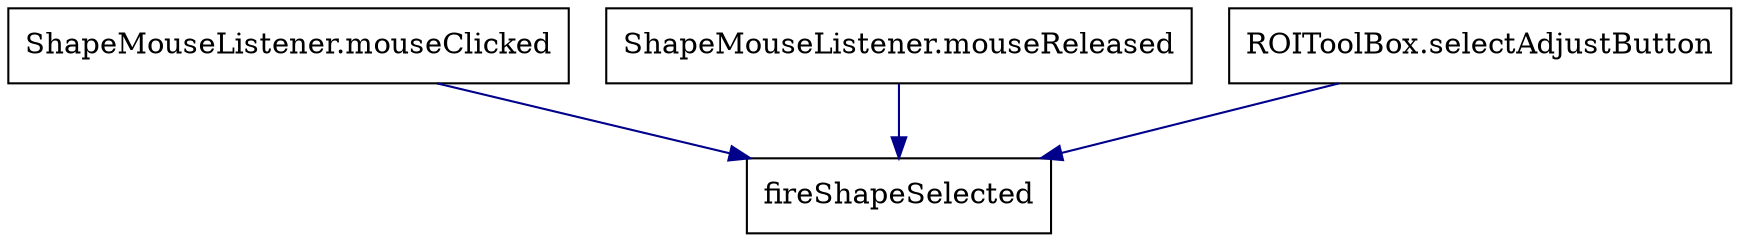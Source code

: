 digraph ShapeEditorCall{
    node [shape = "box"]

	mc [label = "ShapeMouseListener.mouseClicked"]
	mr [label = "ShapeMouseListener.mouseReleased"]
	sab [label = "ROIToolBox.selectAdjustButton"]

	fsc [label = "fireShapeSelected"]

	mc -> fsc [color = "blue4"]
	mr -> fsc [color = "blue4"]
	sab -> fsc [color = "blue4"]
}
